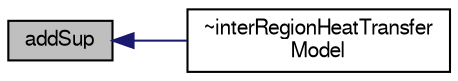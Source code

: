 digraph "addSup"
{
  bgcolor="transparent";
  edge [fontname="FreeSans",fontsize="10",labelfontname="FreeSans",labelfontsize="10"];
  node [fontname="FreeSans",fontsize="10",shape=record];
  rankdir="LR";
  Node422 [label="addSup",height=0.2,width=0.4,color="black", fillcolor="grey75", style="filled", fontcolor="black"];
  Node422 -> Node423 [dir="back",color="midnightblue",fontsize="10",style="solid",fontname="FreeSans"];
  Node423 [label="~interRegionHeatTransfer\lModel",height=0.2,width=0.4,color="black",URL="$a23542.html#a55459ccbf8f81ba38fdf63d2326974e0",tooltip="Destructor. "];
}
